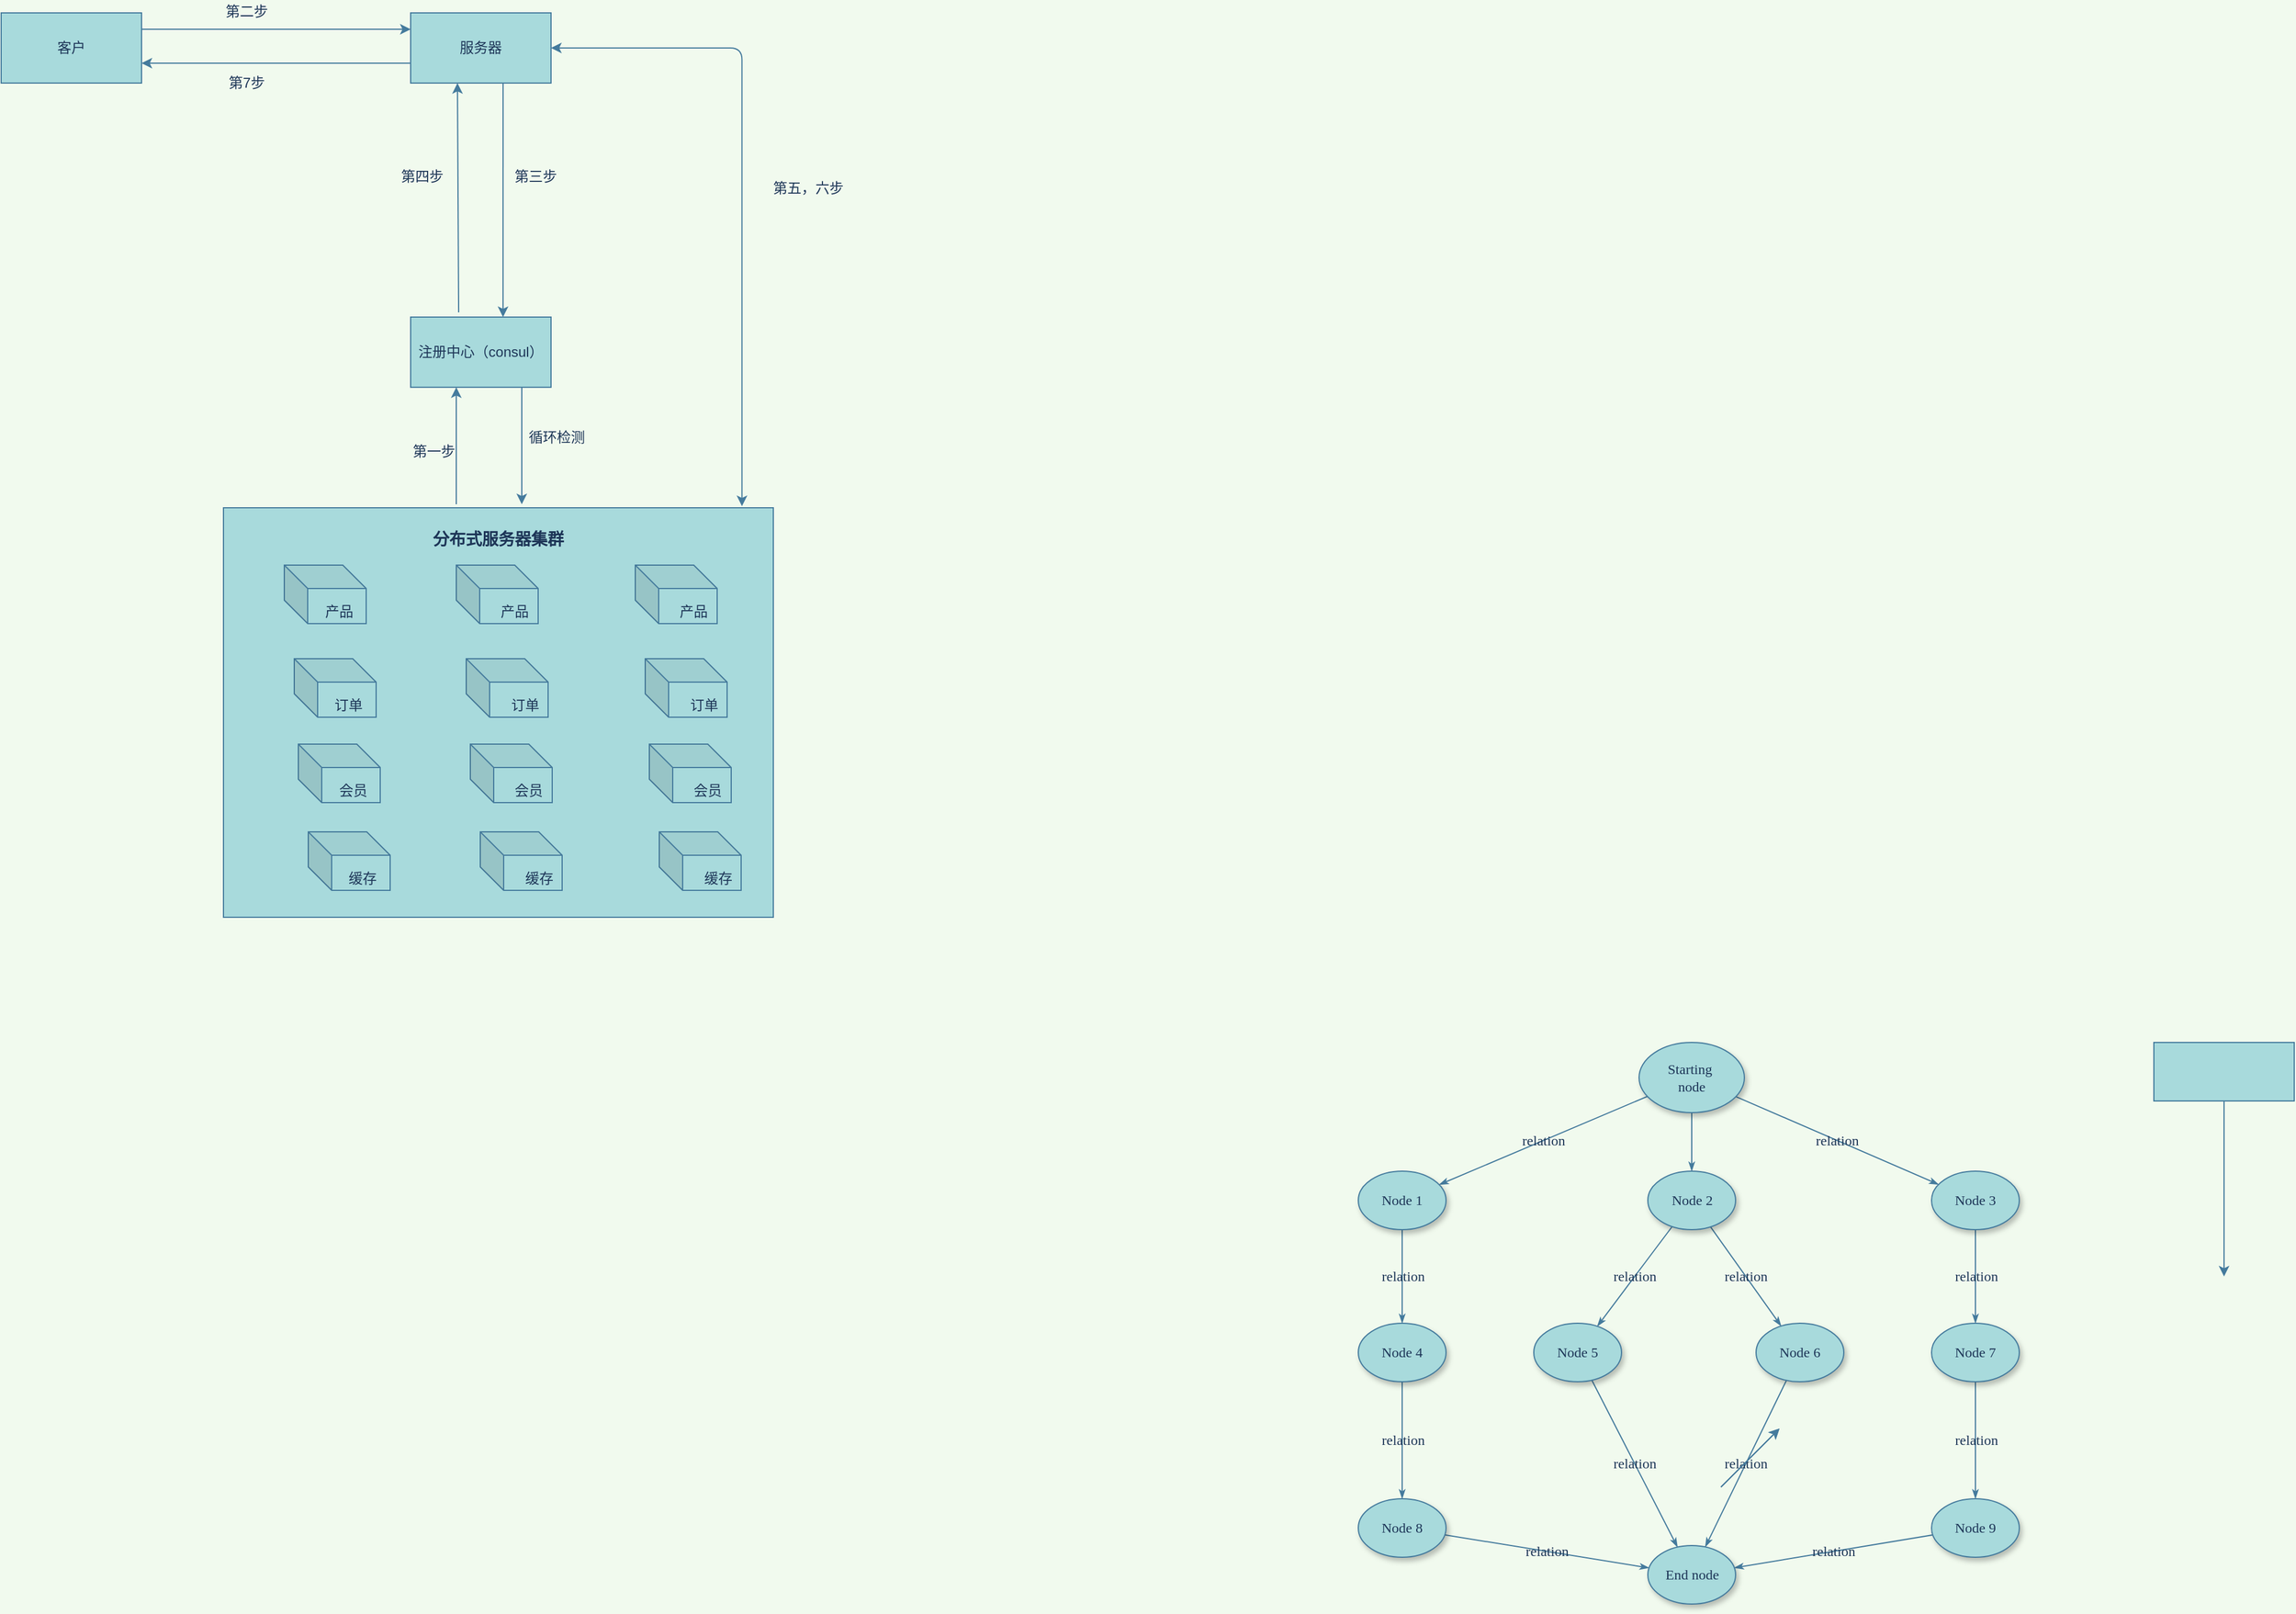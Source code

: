 <mxfile version="13.5.3" type="github">
  <diagram name="Page-1" id="42789a77-a242-8287-6e28-9cd8cfd52e62">
    <mxGraphModel dx="2522" dy="1705" grid="1" gridSize="10" guides="1" tooltips="1" connect="1" arrows="1" fold="1" page="1" pageScale="1" pageWidth="1100" pageHeight="850" background="#F1FAEE" math="0" shadow="0">
      <root>
        <mxCell id="0" />
        <mxCell id="1" parent="0" />
        <mxCell id="1ea317790d2ca983-12" style="edgeStyle=none;rounded=1;html=1;labelBackgroundColor=none;startArrow=none;startFill=0;startSize=5;endArrow=classicThin;endFill=1;endSize=5;jettySize=auto;orthogonalLoop=1;strokeColor=#457B9D;strokeWidth=1;fontFamily=Verdana;fontSize=12;fontColor=#1D3557;" parent="1" source="1ea317790d2ca983-1" target="1ea317790d2ca983-2" edge="1">
          <mxGeometry relative="1" as="geometry" />
        </mxCell>
        <mxCell id="1ea317790d2ca983-13" value="relation" style="edgeStyle=none;rounded=1;html=1;labelBackgroundColor=none;startArrow=none;startFill=0;startSize=5;endArrow=classicThin;endFill=1;endSize=5;jettySize=auto;orthogonalLoop=1;strokeColor=#457B9D;strokeWidth=1;fontFamily=Verdana;fontSize=12;fontColor=#1D3557;" parent="1" source="1ea317790d2ca983-1" target="1ea317790d2ca983-9" edge="1">
          <mxGeometry relative="1" as="geometry" />
        </mxCell>
        <mxCell id="1ea317790d2ca983-14" value="relation" style="edgeStyle=none;rounded=1;html=1;labelBackgroundColor=none;startArrow=none;startFill=0;startSize=5;endArrow=classicThin;endFill=1;endSize=5;jettySize=auto;orthogonalLoop=1;strokeColor=#457B9D;strokeWidth=1;fontFamily=Verdana;fontSize=12;fontColor=#1D3557;" parent="1" source="1ea317790d2ca983-1" target="1ea317790d2ca983-3" edge="1">
          <mxGeometry relative="1" as="geometry" />
        </mxCell>
        <mxCell id="1ea317790d2ca983-1" value="Starting&amp;nbsp;&lt;div&gt;node&lt;/div&gt;" style="ellipse;whiteSpace=wrap;html=1;rounded=0;shadow=1;comic=0;labelBackgroundColor=none;strokeWidth=1;fontFamily=Verdana;fontSize=12;align=center;fillColor=#A8DADC;strokeColor=#457B9D;fontColor=#1D3557;" parent="1" vertex="1">
          <mxGeometry x="450" y="80" width="90" height="60" as="geometry" />
        </mxCell>
        <mxCell id="1ea317790d2ca983-21" value="relation" style="edgeStyle=none;rounded=1;html=1;labelBackgroundColor=none;startArrow=none;startFill=0;startSize=5;endArrow=classicThin;endFill=1;endSize=5;jettySize=auto;orthogonalLoop=1;strokeColor=#457B9D;strokeWidth=1;fontFamily=Verdana;fontSize=12;fontColor=#1D3557;" parent="1" source="1ea317790d2ca983-2" target="1ea317790d2ca983-7" edge="1">
          <mxGeometry relative="1" as="geometry" />
        </mxCell>
        <mxCell id="1ea317790d2ca983-22" value="relation" style="edgeStyle=none;rounded=1;html=1;labelBackgroundColor=none;startArrow=none;startFill=0;startSize=5;endArrow=classicThin;endFill=1;endSize=5;jettySize=auto;orthogonalLoop=1;strokeColor=#457B9D;strokeWidth=1;fontFamily=Verdana;fontSize=12;fontColor=#1D3557;" parent="1" source="1ea317790d2ca983-2" target="1ea317790d2ca983-6" edge="1">
          <mxGeometry relative="1" as="geometry" />
        </mxCell>
        <mxCell id="1ea317790d2ca983-2" value="&lt;span&gt;Node 2&lt;/span&gt;" style="ellipse;whiteSpace=wrap;html=1;rounded=0;shadow=1;comic=0;labelBackgroundColor=none;strokeWidth=1;fontFamily=Verdana;fontSize=12;align=center;fillColor=#A8DADC;strokeColor=#457B9D;fontColor=#1D3557;" parent="1" vertex="1">
          <mxGeometry x="457.5" y="190" width="75" height="50" as="geometry" />
        </mxCell>
        <mxCell id="1ea317790d2ca983-15" value="relation" style="edgeStyle=none;rounded=1;html=1;labelBackgroundColor=none;startArrow=none;startFill=0;startSize=5;endArrow=classicThin;endFill=1;endSize=5;jettySize=auto;orthogonalLoop=1;strokeColor=#457B9D;strokeWidth=1;fontFamily=Verdana;fontSize=12;fontColor=#1D3557;" parent="1" source="1ea317790d2ca983-3" target="1ea317790d2ca983-4" edge="1">
          <mxGeometry relative="1" as="geometry" />
        </mxCell>
        <mxCell id="1ea317790d2ca983-3" value="&lt;span&gt;Node 3&lt;/span&gt;" style="ellipse;whiteSpace=wrap;html=1;rounded=0;shadow=1;comic=0;labelBackgroundColor=none;strokeWidth=1;fontFamily=Verdana;fontSize=12;align=center;fillColor=#A8DADC;strokeColor=#457B9D;fontColor=#1D3557;" parent="1" vertex="1">
          <mxGeometry x="700" y="190" width="75" height="50" as="geometry" />
        </mxCell>
        <mxCell id="1ea317790d2ca983-16" value="relation" style="edgeStyle=none;rounded=1;html=1;labelBackgroundColor=none;startArrow=none;startFill=0;startSize=5;endArrow=classicThin;endFill=1;endSize=5;jettySize=auto;orthogonalLoop=1;strokeColor=#457B9D;strokeWidth=1;fontFamily=Verdana;fontSize=12;fontColor=#1D3557;" parent="1" source="1ea317790d2ca983-4" target="1ea317790d2ca983-5" edge="1">
          <mxGeometry relative="1" as="geometry" />
        </mxCell>
        <mxCell id="1ea317790d2ca983-4" value="&lt;span&gt;Node 7&lt;/span&gt;" style="ellipse;whiteSpace=wrap;html=1;rounded=0;shadow=1;comic=0;labelBackgroundColor=none;strokeWidth=1;fontFamily=Verdana;fontSize=12;align=center;fillColor=#A8DADC;strokeColor=#457B9D;fontColor=#1D3557;" parent="1" vertex="1">
          <mxGeometry x="700" y="320" width="75" height="50" as="geometry" />
        </mxCell>
        <mxCell id="1ea317790d2ca983-17" value="relation" style="edgeStyle=none;rounded=1;html=1;labelBackgroundColor=none;startArrow=none;startFill=0;startSize=5;endArrow=classicThin;endFill=1;endSize=5;jettySize=auto;orthogonalLoop=1;strokeColor=#457B9D;strokeWidth=1;fontFamily=Verdana;fontSize=12;fontColor=#1D3557;" parent="1" source="1ea317790d2ca983-5" target="1ea317790d2ca983-8" edge="1">
          <mxGeometry relative="1" as="geometry" />
        </mxCell>
        <mxCell id="1ea317790d2ca983-5" value="&lt;span&gt;Node 9&lt;/span&gt;" style="ellipse;whiteSpace=wrap;html=1;rounded=0;shadow=1;comic=0;labelBackgroundColor=none;strokeWidth=1;fontFamily=Verdana;fontSize=12;align=center;fillColor=#A8DADC;strokeColor=#457B9D;fontColor=#1D3557;" parent="1" vertex="1">
          <mxGeometry x="700" y="470" width="75" height="50" as="geometry" />
        </mxCell>
        <mxCell id="1ea317790d2ca983-23" value="relation" style="edgeStyle=none;rounded=1;html=1;labelBackgroundColor=none;startArrow=none;startFill=0;startSize=5;endArrow=classicThin;endFill=1;endSize=5;jettySize=auto;orthogonalLoop=1;strokeColor=#457B9D;strokeWidth=1;fontFamily=Verdana;fontSize=12;fontColor=#1D3557;" parent="1" source="1ea317790d2ca983-6" target="1ea317790d2ca983-8" edge="1">
          <mxGeometry relative="1" as="geometry" />
        </mxCell>
        <mxCell id="1ea317790d2ca983-6" value="&lt;span&gt;Node 6&lt;/span&gt;" style="ellipse;whiteSpace=wrap;html=1;rounded=0;shadow=1;comic=0;labelBackgroundColor=none;strokeWidth=1;fontFamily=Verdana;fontSize=12;align=center;fillColor=#A8DADC;strokeColor=#457B9D;fontColor=#1D3557;" parent="1" vertex="1">
          <mxGeometry x="550" y="320" width="75" height="50" as="geometry" />
        </mxCell>
        <mxCell id="1ea317790d2ca983-24" value="relation" style="edgeStyle=none;rounded=1;html=1;labelBackgroundColor=none;startArrow=none;startFill=0;startSize=5;endArrow=classicThin;endFill=1;endSize=5;jettySize=auto;orthogonalLoop=1;strokeColor=#457B9D;strokeWidth=1;fontFamily=Verdana;fontSize=12;fontColor=#1D3557;" parent="1" source="1ea317790d2ca983-7" target="1ea317790d2ca983-8" edge="1">
          <mxGeometry relative="1" as="geometry" />
        </mxCell>
        <mxCell id="1ea317790d2ca983-7" value="&lt;span&gt;Node 5&lt;/span&gt;" style="ellipse;whiteSpace=wrap;html=1;rounded=0;shadow=1;comic=0;labelBackgroundColor=none;strokeWidth=1;fontFamily=Verdana;fontSize=12;align=center;fillColor=#A8DADC;strokeColor=#457B9D;fontColor=#1D3557;" parent="1" vertex="1">
          <mxGeometry x="360" y="320" width="75" height="50" as="geometry" />
        </mxCell>
        <mxCell id="1ea317790d2ca983-8" value="End node" style="ellipse;whiteSpace=wrap;html=1;rounded=0;shadow=1;comic=0;labelBackgroundColor=none;strokeWidth=1;fontFamily=Verdana;fontSize=12;align=center;fillColor=#A8DADC;strokeColor=#457B9D;fontColor=#1D3557;" parent="1" vertex="1">
          <mxGeometry x="457.5" y="510" width="75" height="50" as="geometry" />
        </mxCell>
        <mxCell id="1ea317790d2ca983-19" value="relation" style="edgeStyle=none;rounded=1;html=1;labelBackgroundColor=none;startArrow=none;startFill=0;startSize=5;endArrow=classicThin;endFill=1;endSize=5;jettySize=auto;orthogonalLoop=1;strokeColor=#457B9D;strokeWidth=1;fontFamily=Verdana;fontSize=12;fontColor=#1D3557;" parent="1" source="1ea317790d2ca983-9" target="1ea317790d2ca983-10" edge="1">
          <mxGeometry relative="1" as="geometry" />
        </mxCell>
        <mxCell id="1ea317790d2ca983-9" value="Node 1" style="ellipse;whiteSpace=wrap;html=1;rounded=0;shadow=1;comic=0;labelBackgroundColor=none;strokeWidth=1;fontFamily=Verdana;fontSize=12;align=center;fillColor=#A8DADC;strokeColor=#457B9D;fontColor=#1D3557;" parent="1" vertex="1">
          <mxGeometry x="210" y="190" width="75" height="50" as="geometry" />
        </mxCell>
        <mxCell id="1ea317790d2ca983-20" value="relation" style="edgeStyle=none;rounded=1;html=1;labelBackgroundColor=none;startArrow=none;startFill=0;startSize=5;endArrow=classicThin;endFill=1;endSize=5;jettySize=auto;orthogonalLoop=1;strokeColor=#457B9D;strokeWidth=1;fontFamily=Verdana;fontSize=12;fontColor=#1D3557;" parent="1" source="1ea317790d2ca983-10" target="1ea317790d2ca983-11" edge="1">
          <mxGeometry relative="1" as="geometry" />
        </mxCell>
        <mxCell id="1ea317790d2ca983-10" value="&lt;span&gt;Node 4&lt;/span&gt;" style="ellipse;whiteSpace=wrap;html=1;rounded=0;shadow=1;comic=0;labelBackgroundColor=none;strokeWidth=1;fontFamily=Verdana;fontSize=12;align=center;fillColor=#A8DADC;strokeColor=#457B9D;fontColor=#1D3557;" parent="1" vertex="1">
          <mxGeometry x="210" y="320" width="75" height="50" as="geometry" />
        </mxCell>
        <mxCell id="1ea317790d2ca983-18" value="relation" style="edgeStyle=none;rounded=1;html=1;labelBackgroundColor=none;startArrow=none;startFill=0;startSize=5;endArrow=classicThin;endFill=1;endSize=5;jettySize=auto;orthogonalLoop=1;strokeColor=#457B9D;strokeWidth=1;fontFamily=Verdana;fontSize=12;fontColor=#1D3557;" parent="1" source="1ea317790d2ca983-11" target="1ea317790d2ca983-8" edge="1">
          <mxGeometry relative="1" as="geometry" />
        </mxCell>
        <mxCell id="1ea317790d2ca983-11" value="&lt;span&gt;Node 8&lt;/span&gt;" style="ellipse;whiteSpace=wrap;html=1;rounded=0;shadow=1;comic=0;labelBackgroundColor=none;strokeWidth=1;fontFamily=Verdana;fontSize=12;align=center;fillColor=#A8DADC;strokeColor=#457B9D;fontColor=#1D3557;" parent="1" vertex="1">
          <mxGeometry x="210" y="470" width="75" height="50" as="geometry" />
        </mxCell>
        <mxCell id="1q58vJU3FzAGv_SneIFp-2" value="" style="rounded=0;whiteSpace=wrap;html=1;fillColor=#A8DADC;strokeColor=#457B9D;fontColor=#1D3557;" vertex="1" parent="1">
          <mxGeometry x="890" y="80" width="120" height="50" as="geometry" />
        </mxCell>
        <mxCell id="1q58vJU3FzAGv_SneIFp-3" value="" style="endArrow=classic;html=1;strokeColor=#457B9D;fontColor=#1D3557;labelBackgroundColor=#F1FAEE;" edge="1" parent="1">
          <mxGeometry width="50" height="50" relative="1" as="geometry">
            <mxPoint x="520" y="460" as="sourcePoint" />
            <mxPoint x="570" y="410" as="targetPoint" />
          </mxGeometry>
        </mxCell>
        <mxCell id="1q58vJU3FzAGv_SneIFp-4" value="" style="endArrow=classic;html=1;strokeColor=#457B9D;fontColor=#1D3557;labelBackgroundColor=#F1FAEE;" edge="1" parent="1">
          <mxGeometry width="50" height="50" relative="1" as="geometry">
            <mxPoint x="520" y="460" as="sourcePoint" />
            <mxPoint x="570" y="410" as="targetPoint" />
          </mxGeometry>
        </mxCell>
        <mxCell id="1q58vJU3FzAGv_SneIFp-5" value="" style="endArrow=classic;html=1;exitX=0.5;exitY=1;exitDx=0;exitDy=0;strokeColor=#457B9D;fontColor=#1D3557;labelBackgroundColor=#F1FAEE;" edge="1" parent="1" source="1q58vJU3FzAGv_SneIFp-2">
          <mxGeometry width="50" height="50" relative="1" as="geometry">
            <mxPoint x="940" y="200" as="sourcePoint" />
            <mxPoint x="950" y="280" as="targetPoint" />
          </mxGeometry>
        </mxCell>
        <mxCell id="1q58vJU3FzAGv_SneIFp-8" value="服务器" style="rounded=0;whiteSpace=wrap;html=1;fillColor=#A8DADC;strokeColor=#457B9D;fontColor=#1D3557;" vertex="1" parent="1">
          <mxGeometry x="-600" y="-800" width="120" height="60" as="geometry" />
        </mxCell>
        <mxCell id="1q58vJU3FzAGv_SneIFp-9" value="" style="endArrow=classic;html=1;entryX=0.658;entryY=0;entryDx=0;entryDy=0;entryPerimeter=0;strokeColor=#457B9D;fontColor=#1D3557;labelBackgroundColor=#F1FAEE;" edge="1" parent="1" target="1q58vJU3FzAGv_SneIFp-10">
          <mxGeometry width="50" height="50" relative="1" as="geometry">
            <mxPoint x="-521" y="-740" as="sourcePoint" />
            <mxPoint x="-710" y="-680" as="targetPoint" />
          </mxGeometry>
        </mxCell>
        <mxCell id="1q58vJU3FzAGv_SneIFp-10" value="注册中心（consul）" style="rounded=0;whiteSpace=wrap;html=1;fillColor=#A8DADC;strokeColor=#457B9D;fontColor=#1D3557;" vertex="1" parent="1">
          <mxGeometry x="-600" y="-540" width="120" height="60" as="geometry" />
        </mxCell>
        <mxCell id="1q58vJU3FzAGv_SneIFp-11" value="" style="endArrow=classic;html=1;exitX=0.342;exitY=-0.067;exitDx=0;exitDy=0;exitPerimeter=0;strokeColor=#457B9D;fontColor=#1D3557;labelBackgroundColor=#F1FAEE;" edge="1" parent="1" source="1q58vJU3FzAGv_SneIFp-10">
          <mxGeometry width="50" height="50" relative="1" as="geometry">
            <mxPoint x="-560" y="-670" as="sourcePoint" />
            <mxPoint x="-560" y="-740" as="targetPoint" />
          </mxGeometry>
        </mxCell>
        <mxCell id="1q58vJU3FzAGv_SneIFp-13" value="" style="rounded=0;whiteSpace=wrap;html=1;fillColor=#A8DADC;strokeColor=#457B9D;fontColor=#1D3557;" vertex="1" parent="1">
          <mxGeometry x="-760" y="-377" width="470" height="350" as="geometry" />
        </mxCell>
        <mxCell id="1q58vJU3FzAGv_SneIFp-29" value="" style="endArrow=classic;html=1;strokeColor=#457B9D;fontColor=#1D3557;labelBackgroundColor=#F1FAEE;" edge="1" parent="1">
          <mxGeometry width="50" height="50" relative="1" as="geometry">
            <mxPoint x="-561" y="-380" as="sourcePoint" />
            <mxPoint x="-561" y="-480" as="targetPoint" />
          </mxGeometry>
        </mxCell>
        <mxCell id="1q58vJU3FzAGv_SneIFp-30" value="" style="endArrow=classic;html=1;strokeColor=#457B9D;fontColor=#1D3557;labelBackgroundColor=#F1FAEE;" edge="1" parent="1">
          <mxGeometry width="50" height="50" relative="1" as="geometry">
            <mxPoint x="-505" y="-480" as="sourcePoint" />
            <mxPoint x="-505" y="-380" as="targetPoint" />
          </mxGeometry>
        </mxCell>
        <mxCell id="1q58vJU3FzAGv_SneIFp-31" value="客户" style="rounded=0;whiteSpace=wrap;html=1;fillColor=#A8DADC;strokeColor=#457B9D;fontColor=#1D3557;" vertex="1" parent="1">
          <mxGeometry x="-950" y="-800" width="120" height="60" as="geometry" />
        </mxCell>
        <mxCell id="1q58vJU3FzAGv_SneIFp-32" value="" style="endArrow=classic;html=1;entryX=0;entryY=0.5;entryDx=0;entryDy=0;exitX=1;exitY=0.5;exitDx=0;exitDy=0;strokeColor=#457B9D;fontColor=#1D3557;labelBackgroundColor=#F1FAEE;" edge="1" parent="1">
          <mxGeometry width="50" height="50" relative="1" as="geometry">
            <mxPoint x="-830" y="-786" as="sourcePoint" />
            <mxPoint x="-600" y="-786" as="targetPoint" />
          </mxGeometry>
        </mxCell>
        <mxCell id="1q58vJU3FzAGv_SneIFp-35" value="" style="endArrow=classic;startArrow=classic;html=1;exitX=1;exitY=0.5;exitDx=0;exitDy=0;entryX=0.943;entryY=-0.004;entryDx=0;entryDy=0;entryPerimeter=0;edgeStyle=orthogonalEdgeStyle;strokeColor=#457B9D;fontColor=#1D3557;labelBackgroundColor=#F1FAEE;" edge="1" parent="1" source="1q58vJU3FzAGv_SneIFp-8" target="1q58vJU3FzAGv_SneIFp-13">
          <mxGeometry width="50" height="50" relative="1" as="geometry">
            <mxPoint x="-420" y="-750" as="sourcePoint" />
            <mxPoint x="-370" y="-800" as="targetPoint" />
          </mxGeometry>
        </mxCell>
        <mxCell id="1q58vJU3FzAGv_SneIFp-36" value="第一步" style="text;html=1;strokeColor=none;fillColor=none;align=center;verticalAlign=middle;whiteSpace=wrap;rounded=0;fontColor=#1D3557;" vertex="1" parent="1">
          <mxGeometry x="-600" y="-435" width="40" height="20" as="geometry" />
        </mxCell>
        <mxCell id="1q58vJU3FzAGv_SneIFp-37" value="第二步" style="text;html=1;strokeColor=none;fillColor=none;align=center;verticalAlign=middle;whiteSpace=wrap;rounded=0;fontColor=#1D3557;" vertex="1" parent="1">
          <mxGeometry x="-760" y="-811" width="40" height="20" as="geometry" />
        </mxCell>
        <mxCell id="1q58vJU3FzAGv_SneIFp-38" value="第三步" style="text;html=1;strokeColor=none;fillColor=none;align=center;verticalAlign=middle;whiteSpace=wrap;rounded=0;fontColor=#1D3557;" vertex="1" parent="1">
          <mxGeometry x="-513" y="-670" width="40" height="20" as="geometry" />
        </mxCell>
        <mxCell id="1q58vJU3FzAGv_SneIFp-39" value="第四步" style="text;html=1;strokeColor=none;fillColor=none;align=center;verticalAlign=middle;whiteSpace=wrap;rounded=0;fontColor=#1D3557;" vertex="1" parent="1">
          <mxGeometry x="-610" y="-670" width="40" height="20" as="geometry" />
        </mxCell>
        <mxCell id="1q58vJU3FzAGv_SneIFp-40" value="&lt;div&gt;第五，六步&lt;/div&gt;" style="text;html=1;strokeColor=none;fillColor=none;align=center;verticalAlign=middle;whiteSpace=wrap;rounded=0;fontColor=#1D3557;" vertex="1" parent="1">
          <mxGeometry x="-300" y="-660" width="80" height="20" as="geometry" />
        </mxCell>
        <mxCell id="1q58vJU3FzAGv_SneIFp-41" value="" style="endArrow=classic;html=1;entryX=1;entryY=0.75;entryDx=0;entryDy=0;exitX=0;exitY=0.75;exitDx=0;exitDy=0;strokeColor=#457B9D;fontColor=#1D3557;labelBackgroundColor=#F1FAEE;" edge="1" parent="1">
          <mxGeometry width="50" height="50" relative="1" as="geometry">
            <mxPoint x="-600" y="-757" as="sourcePoint" />
            <mxPoint x="-830" y="-757" as="targetPoint" />
          </mxGeometry>
        </mxCell>
        <mxCell id="1q58vJU3FzAGv_SneIFp-42" value="第7步" style="text;html=1;strokeColor=none;fillColor=none;align=center;verticalAlign=middle;whiteSpace=wrap;rounded=0;fontColor=#1D3557;" vertex="1" parent="1">
          <mxGeometry x="-760" y="-750" width="40" height="20" as="geometry" />
        </mxCell>
        <mxCell id="1q58vJU3FzAGv_SneIFp-43" value="循环检测" style="text;html=1;strokeColor=none;fillColor=none;align=center;verticalAlign=middle;whiteSpace=wrap;rounded=0;fontColor=#1D3557;" vertex="1" parent="1">
          <mxGeometry x="-500" y="-445" width="50" height="15" as="geometry" />
        </mxCell>
        <mxCell id="1q58vJU3FzAGv_SneIFp-44" value="" style="shape=cube;whiteSpace=wrap;html=1;boundedLbl=1;backgroundOutline=1;darkOpacity=0.05;darkOpacity2=0.1;fillColor=#A8DADC;strokeColor=#457B9D;fontColor=#1D3557;" vertex="1" parent="1">
          <mxGeometry x="-708" y="-328" width="70" height="50" as="geometry" />
        </mxCell>
        <mxCell id="1q58vJU3FzAGv_SneIFp-45" value="" style="shape=cube;whiteSpace=wrap;html=1;boundedLbl=1;backgroundOutline=1;darkOpacity=0.05;darkOpacity2=0.1;fillColor=#A8DADC;strokeColor=#457B9D;fontColor=#1D3557;" vertex="1" parent="1">
          <mxGeometry x="-561" y="-328" width="70" height="50" as="geometry" />
        </mxCell>
        <mxCell id="1q58vJU3FzAGv_SneIFp-46" value="" style="shape=cube;whiteSpace=wrap;html=1;boundedLbl=1;backgroundOutline=1;darkOpacity=0.05;darkOpacity2=0.1;fillColor=#A8DADC;strokeColor=#457B9D;fontColor=#1D3557;" vertex="1" parent="1">
          <mxGeometry x="-408" y="-328" width="70" height="50" as="geometry" />
        </mxCell>
        <mxCell id="1q58vJU3FzAGv_SneIFp-47" value="产品" style="text;html=1;strokeColor=none;fillColor=none;align=center;verticalAlign=middle;whiteSpace=wrap;rounded=0;fontColor=#1D3557;" vertex="1" parent="1">
          <mxGeometry x="-681.5" y="-298" width="40" height="20" as="geometry" />
        </mxCell>
        <mxCell id="1q58vJU3FzAGv_SneIFp-48" value="产品" style="text;html=1;strokeColor=none;fillColor=none;align=center;verticalAlign=middle;whiteSpace=wrap;rounded=0;fontColor=#1D3557;" vertex="1" parent="1">
          <mxGeometry x="-531" y="-298" width="40" height="20" as="geometry" />
        </mxCell>
        <mxCell id="1q58vJU3FzAGv_SneIFp-49" value="产品" style="text;html=1;strokeColor=none;fillColor=none;align=center;verticalAlign=middle;whiteSpace=wrap;rounded=0;fontColor=#1D3557;" vertex="1" parent="1">
          <mxGeometry x="-378" y="-298" width="40" height="20" as="geometry" />
        </mxCell>
        <mxCell id="1q58vJU3FzAGv_SneIFp-50" value="" style="shape=cube;whiteSpace=wrap;html=1;boundedLbl=1;backgroundOutline=1;darkOpacity=0.05;darkOpacity2=0.1;fillColor=#A8DADC;strokeColor=#457B9D;fontColor=#1D3557;" vertex="1" parent="1">
          <mxGeometry x="-699.5" y="-248" width="70" height="50" as="geometry" />
        </mxCell>
        <mxCell id="1q58vJU3FzAGv_SneIFp-51" value="" style="shape=cube;whiteSpace=wrap;html=1;boundedLbl=1;backgroundOutline=1;darkOpacity=0.05;darkOpacity2=0.1;fillColor=#A8DADC;strokeColor=#457B9D;fontColor=#1D3557;" vertex="1" parent="1">
          <mxGeometry x="-552.5" y="-248" width="70" height="50" as="geometry" />
        </mxCell>
        <mxCell id="1q58vJU3FzAGv_SneIFp-52" value="" style="shape=cube;whiteSpace=wrap;html=1;boundedLbl=1;backgroundOutline=1;darkOpacity=0.05;darkOpacity2=0.1;fillColor=#A8DADC;strokeColor=#457B9D;fontColor=#1D3557;" vertex="1" parent="1">
          <mxGeometry x="-399.5" y="-248" width="70" height="50" as="geometry" />
        </mxCell>
        <mxCell id="1q58vJU3FzAGv_SneIFp-53" value="订单" style="text;html=1;strokeColor=none;fillColor=none;align=center;verticalAlign=middle;whiteSpace=wrap;rounded=0;fontColor=#1D3557;" vertex="1" parent="1">
          <mxGeometry x="-673" y="-218" width="40" height="20" as="geometry" />
        </mxCell>
        <mxCell id="1q58vJU3FzAGv_SneIFp-54" value="订单" style="text;html=1;strokeColor=none;fillColor=none;align=center;verticalAlign=middle;whiteSpace=wrap;rounded=0;fontColor=#1D3557;" vertex="1" parent="1">
          <mxGeometry x="-522.5" y="-218" width="40" height="20" as="geometry" />
        </mxCell>
        <mxCell id="1q58vJU3FzAGv_SneIFp-55" value="订单" style="text;html=1;strokeColor=none;fillColor=none;align=center;verticalAlign=middle;whiteSpace=wrap;rounded=0;fontColor=#1D3557;" vertex="1" parent="1">
          <mxGeometry x="-369.5" y="-218" width="40" height="20" as="geometry" />
        </mxCell>
        <mxCell id="1q58vJU3FzAGv_SneIFp-56" value="" style="shape=cube;whiteSpace=wrap;html=1;boundedLbl=1;backgroundOutline=1;darkOpacity=0.05;darkOpacity2=0.1;fillColor=#A8DADC;strokeColor=#457B9D;fontColor=#1D3557;" vertex="1" parent="1">
          <mxGeometry x="-696" y="-175" width="70" height="50" as="geometry" />
        </mxCell>
        <mxCell id="1q58vJU3FzAGv_SneIFp-57" value="" style="shape=cube;whiteSpace=wrap;html=1;boundedLbl=1;backgroundOutline=1;darkOpacity=0.05;darkOpacity2=0.1;fillColor=#A8DADC;strokeColor=#457B9D;fontColor=#1D3557;" vertex="1" parent="1">
          <mxGeometry x="-549" y="-175" width="70" height="50" as="geometry" />
        </mxCell>
        <mxCell id="1q58vJU3FzAGv_SneIFp-58" value="" style="shape=cube;whiteSpace=wrap;html=1;boundedLbl=1;backgroundOutline=1;darkOpacity=0.05;darkOpacity2=0.1;fillColor=#A8DADC;strokeColor=#457B9D;fontColor=#1D3557;" vertex="1" parent="1">
          <mxGeometry x="-396" y="-175" width="70" height="50" as="geometry" />
        </mxCell>
        <mxCell id="1q58vJU3FzAGv_SneIFp-59" value="会员" style="text;html=1;strokeColor=none;fillColor=none;align=center;verticalAlign=middle;whiteSpace=wrap;rounded=0;fontColor=#1D3557;" vertex="1" parent="1">
          <mxGeometry x="-669.5" y="-145" width="40" height="20" as="geometry" />
        </mxCell>
        <mxCell id="1q58vJU3FzAGv_SneIFp-60" value="会员" style="text;html=1;strokeColor=none;fillColor=none;align=center;verticalAlign=middle;whiteSpace=wrap;rounded=0;fontColor=#1D3557;" vertex="1" parent="1">
          <mxGeometry x="-519" y="-145" width="40" height="20" as="geometry" />
        </mxCell>
        <mxCell id="1q58vJU3FzAGv_SneIFp-61" value="会员" style="text;html=1;strokeColor=none;fillColor=none;align=center;verticalAlign=middle;whiteSpace=wrap;rounded=0;fontColor=#1D3557;" vertex="1" parent="1">
          <mxGeometry x="-366" y="-145" width="40" height="20" as="geometry" />
        </mxCell>
        <mxCell id="1q58vJU3FzAGv_SneIFp-63" value="&lt;div style=&quot;font-size: 14px&quot;&gt;&lt;b&gt;&lt;font style=&quot;font-size: 14px&quot;&gt;分布式服务器集群&lt;/font&gt;&lt;/b&gt;&lt;/div&gt;" style="text;html=1;strokeColor=none;fillColor=none;align=center;verticalAlign=middle;whiteSpace=wrap;rounded=0;fontColor=#1D3557;" vertex="1" parent="1">
          <mxGeometry x="-585" y="-360" width="120" height="20" as="geometry" />
        </mxCell>
        <mxCell id="1q58vJU3FzAGv_SneIFp-64" value="" style="shape=cube;whiteSpace=wrap;html=1;boundedLbl=1;backgroundOutline=1;darkOpacity=0.05;darkOpacity2=0.1;fillColor=#A8DADC;strokeColor=#457B9D;fontColor=#1D3557;" vertex="1" parent="1">
          <mxGeometry x="-687.5" y="-100" width="70" height="50" as="geometry" />
        </mxCell>
        <mxCell id="1q58vJU3FzAGv_SneIFp-65" value="" style="shape=cube;whiteSpace=wrap;html=1;boundedLbl=1;backgroundOutline=1;darkOpacity=0.05;darkOpacity2=0.1;fillColor=#A8DADC;strokeColor=#457B9D;fontColor=#1D3557;" vertex="1" parent="1">
          <mxGeometry x="-540.5" y="-100" width="70" height="50" as="geometry" />
        </mxCell>
        <mxCell id="1q58vJU3FzAGv_SneIFp-66" value="" style="shape=cube;whiteSpace=wrap;html=1;boundedLbl=1;backgroundOutline=1;darkOpacity=0.05;darkOpacity2=0.1;fillColor=#A8DADC;strokeColor=#457B9D;fontColor=#1D3557;" vertex="1" parent="1">
          <mxGeometry x="-387.5" y="-100" width="70" height="50" as="geometry" />
        </mxCell>
        <mxCell id="1q58vJU3FzAGv_SneIFp-67" value="缓存" style="text;html=1;strokeColor=none;fillColor=none;align=center;verticalAlign=middle;whiteSpace=wrap;rounded=0;fontColor=#1D3557;" vertex="1" parent="1">
          <mxGeometry x="-661" y="-70" width="40" height="20" as="geometry" />
        </mxCell>
        <mxCell id="1q58vJU3FzAGv_SneIFp-68" value="缓存" style="text;html=1;strokeColor=none;fillColor=none;align=center;verticalAlign=middle;whiteSpace=wrap;rounded=0;fontColor=#1D3557;" vertex="1" parent="1">
          <mxGeometry x="-510.5" y="-70" width="40" height="20" as="geometry" />
        </mxCell>
        <mxCell id="1q58vJU3FzAGv_SneIFp-69" value="&lt;div&gt;缓存&lt;/div&gt;" style="text;html=1;strokeColor=none;fillColor=none;align=center;verticalAlign=middle;whiteSpace=wrap;rounded=0;fontColor=#1D3557;" vertex="1" parent="1">
          <mxGeometry x="-357.5" y="-70" width="40" height="20" as="geometry" />
        </mxCell>
      </root>
    </mxGraphModel>
  </diagram>
</mxfile>
